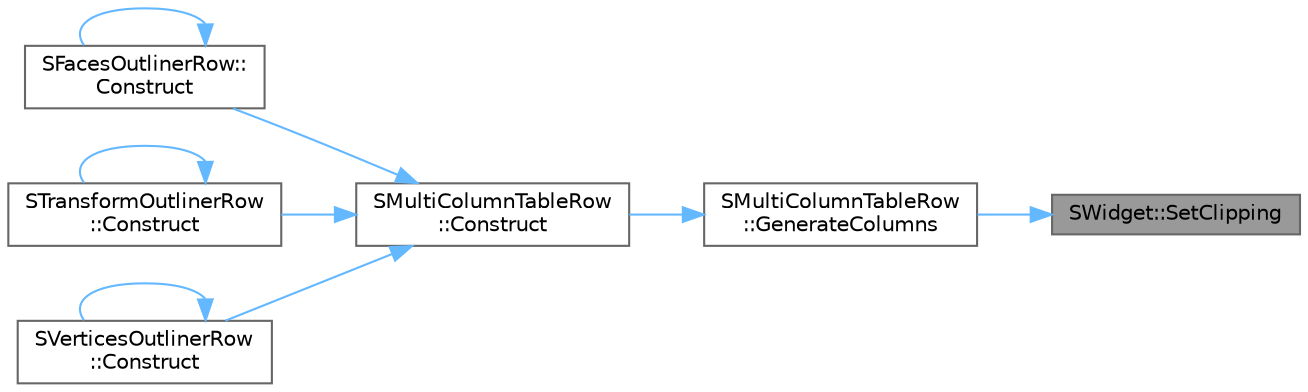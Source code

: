 digraph "SWidget::SetClipping"
{
 // INTERACTIVE_SVG=YES
 // LATEX_PDF_SIZE
  bgcolor="transparent";
  edge [fontname=Helvetica,fontsize=10,labelfontname=Helvetica,labelfontsize=10];
  node [fontname=Helvetica,fontsize=10,shape=box,height=0.2,width=0.4];
  rankdir="RL";
  Node1 [id="Node000001",label="SWidget::SetClipping",height=0.2,width=0.4,color="gray40", fillcolor="grey60", style="filled", fontcolor="black",tooltip="Sets the clipping to bounds rules for this widget."];
  Node1 -> Node2 [id="edge1_Node000001_Node000002",dir="back",color="steelblue1",style="solid",tooltip=" "];
  Node2 [id="Node000002",label="SMultiColumnTableRow\l::GenerateColumns",height=0.2,width=0.4,color="grey40", fillcolor="white", style="filled",URL="$d9/dd3/classSMultiColumnTableRow.html#a0f96a9668b078062d5ccca6bb50dd83e",tooltip=" "];
  Node2 -> Node3 [id="edge2_Node000002_Node000003",dir="back",color="steelblue1",style="solid",tooltip=" "];
  Node3 [id="Node000003",label="SMultiColumnTableRow\l::Construct",height=0.2,width=0.4,color="grey40", fillcolor="white", style="filled",URL="$d9/dd3/classSMultiColumnTableRow.html#a02243e1dfa8389d8210e61ffc0a0e606",tooltip=" "];
  Node3 -> Node4 [id="edge3_Node000003_Node000004",dir="back",color="steelblue1",style="solid",tooltip=" "];
  Node4 [id="Node000004",label="SFacesOutlinerRow::\lConstruct",height=0.2,width=0.4,color="grey40", fillcolor="white", style="filled",URL="$dc/dfc/classSFacesOutlinerRow.html#a2fa97069f636abff5f8ed28599d0ea32",tooltip=" "];
  Node4 -> Node4 [id="edge4_Node000004_Node000004",dir="back",color="steelblue1",style="solid",tooltip=" "];
  Node3 -> Node5 [id="edge5_Node000003_Node000005",dir="back",color="steelblue1",style="solid",tooltip=" "];
  Node5 [id="Node000005",label="STransformOutlinerRow\l::Construct",height=0.2,width=0.4,color="grey40", fillcolor="white", style="filled",URL="$df/d2d/classSTransformOutlinerRow.html#a9f4f02c13519a240f92f613650d26df1",tooltip=" "];
  Node5 -> Node5 [id="edge6_Node000005_Node000005",dir="back",color="steelblue1",style="solid",tooltip=" "];
  Node3 -> Node6 [id="edge7_Node000003_Node000006",dir="back",color="steelblue1",style="solid",tooltip=" "];
  Node6 [id="Node000006",label="SVerticesOutlinerRow\l::Construct",height=0.2,width=0.4,color="grey40", fillcolor="white", style="filled",URL="$de/dba/classSVerticesOutlinerRow.html#a27e257a567947bdbbf75353f4a1ff948",tooltip=" "];
  Node6 -> Node6 [id="edge8_Node000006_Node000006",dir="back",color="steelblue1",style="solid",tooltip=" "];
}
